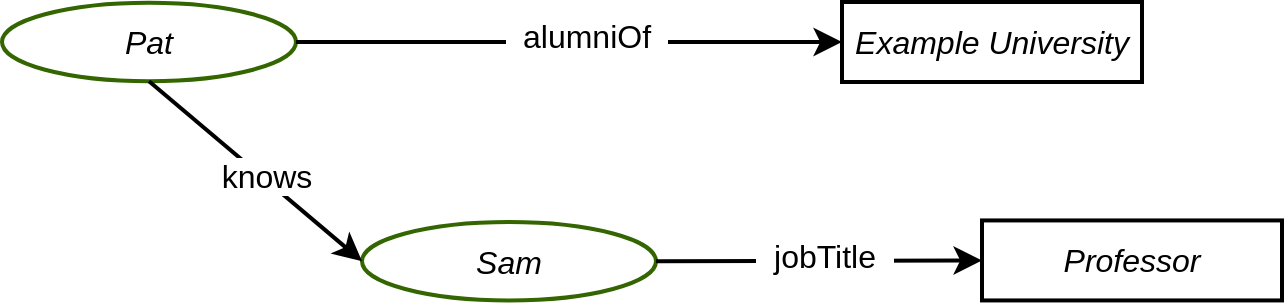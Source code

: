 <mxfile version="24.0.4" type="device">
  <diagram name="Page-1" id="ZRe_wIOORr0k_d4isBBX">
    <mxGraphModel dx="2219" dy="1840" grid="1" gridSize="10" guides="1" tooltips="1" connect="1" arrows="1" fold="1" page="1" pageScale="1" pageWidth="1169" pageHeight="827" math="0" shadow="0">
      <root>
        <mxCell id="0" />
        <mxCell id="1" parent="0" />
        <UserObject label="&lt;i&gt;&lt;font color=&quot;#000000&quot;&gt;Pat&lt;/font&gt;&lt;/i&gt;" id="I-3xDNqU13IutiKupr62-4">
          <mxCell style="ellipse;whiteSpace=wrap;html=1;fontSize=16;fillColor=none;strokeWidth=2;strokeColor=#336600;" parent="1" vertex="1">
            <mxGeometry x="-930" y="-449.61" width="147" height="39.22" as="geometry" />
          </mxCell>
        </UserObject>
        <UserObject label="&lt;i&gt;&lt;font color=&quot;#000000&quot;&gt;Example University&lt;/font&gt;&lt;/i&gt;" id="I-3xDNqU13IutiKupr62-12">
          <mxCell style="rounded=0;whiteSpace=wrap;html=1;fontSize=16;fillColor=none;strokeWidth=2;" parent="1" vertex="1">
            <mxGeometry x="-510" y="-450" width="150" height="40" as="geometry" />
          </mxCell>
        </UserObject>
        <mxCell id="I-3xDNqU13IutiKupr62-27" value="" style="endArrow=classic;html=1;rounded=0;fontSize=12;startSize=8;endSize=8;curved=1;entryX=0;entryY=0.5;entryDx=0;entryDy=0;exitX=1;exitY=0.5;exitDx=0;exitDy=0;strokeWidth=2;fontStyle=2" parent="1" edge="1">
          <mxGeometry width="50" height="50" relative="1" as="geometry">
            <mxPoint x="-783.0" y="-430.0" as="sourcePoint" />
            <mxPoint x="-510" y="-430" as="targetPoint" />
          </mxGeometry>
        </mxCell>
        <mxCell id="I-3xDNqU13IutiKupr62-28" value="&amp;nbsp; alumniOf&amp;nbsp;&amp;nbsp;" style="edgeLabel;html=1;align=center;verticalAlign=middle;resizable=0;points=[];fontSize=16;" parent="I-3xDNqU13IutiKupr62-27" vertex="1" connectable="0">
          <mxGeometry x="0.135" y="-2" relative="1" as="geometry">
            <mxPoint x="-10" y="-5" as="offset" />
          </mxGeometry>
        </mxCell>
        <UserObject label="&lt;i&gt;&lt;font color=&quot;#000000&quot;&gt;Sam&lt;/font&gt;&lt;/i&gt;" id="0RvG0JXg9gKrVT7jjSYo-1">
          <mxCell style="ellipse;whiteSpace=wrap;html=1;fontSize=16;fillColor=none;strokeWidth=2;strokeColor=#336600;" vertex="1" parent="1">
            <mxGeometry x="-750" y="-340" width="147" height="39.22" as="geometry" />
          </mxCell>
        </UserObject>
        <UserObject label="&lt;i&gt;&lt;font color=&quot;#000000&quot;&gt;Professor&lt;/font&gt;&lt;/i&gt;" id="0RvG0JXg9gKrVT7jjSYo-2">
          <mxCell style="rounded=0;whiteSpace=wrap;html=1;fontSize=16;fillColor=none;strokeWidth=2;" vertex="1" parent="1">
            <mxGeometry x="-440" y="-340.78" width="150" height="40" as="geometry" />
          </mxCell>
        </UserObject>
        <mxCell id="0RvG0JXg9gKrVT7jjSYo-3" value="" style="endArrow=classic;html=1;rounded=0;fontSize=12;startSize=8;endSize=8;curved=1;exitX=1;exitY=0.5;exitDx=0;exitDy=0;strokeWidth=2;fontStyle=2;entryX=0;entryY=0.5;entryDx=0;entryDy=0;" edge="1" parent="1" source="0RvG0JXg9gKrVT7jjSYo-1" target="0RvG0JXg9gKrVT7jjSYo-2">
          <mxGeometry width="50" height="50" relative="1" as="geometry">
            <mxPoint x="-584" y="-310" as="sourcePoint" />
            <mxPoint x="-460" y="-330" as="targetPoint" />
          </mxGeometry>
        </mxCell>
        <mxCell id="0RvG0JXg9gKrVT7jjSYo-4" value="&amp;nbsp; jobTitle&amp;nbsp;&amp;nbsp;" style="edgeLabel;html=1;align=center;verticalAlign=middle;resizable=0;points=[];fontSize=16;" vertex="1" connectable="0" parent="0RvG0JXg9gKrVT7jjSYo-3">
          <mxGeometry x="0.135" y="-2" relative="1" as="geometry">
            <mxPoint x="-9" y="-5" as="offset" />
          </mxGeometry>
        </mxCell>
        <mxCell id="0RvG0JXg9gKrVT7jjSYo-5" value="" style="endArrow=classic;html=1;rounded=0;fontSize=12;startSize=8;endSize=8;curved=1;entryX=0;entryY=0.5;entryDx=0;entryDy=0;exitX=0.5;exitY=1;exitDx=0;exitDy=0;strokeWidth=2;fontStyle=2" edge="1" parent="1" source="I-3xDNqU13IutiKupr62-4" target="0RvG0JXg9gKrVT7jjSYo-1">
          <mxGeometry width="50" height="50" relative="1" as="geometry">
            <mxPoint x="-830" y="-250" as="sourcePoint" />
            <mxPoint x="-557" y="-250" as="targetPoint" />
          </mxGeometry>
        </mxCell>
        <mxCell id="0RvG0JXg9gKrVT7jjSYo-6" value="&amp;nbsp;knows&amp;nbsp;" style="edgeLabel;html=1;align=center;verticalAlign=middle;resizable=0;points=[];fontSize=16;" vertex="1" connectable="0" parent="0RvG0JXg9gKrVT7jjSYo-5">
          <mxGeometry x="0.135" y="-2" relative="1" as="geometry">
            <mxPoint x="-1" y="-5" as="offset" />
          </mxGeometry>
        </mxCell>
      </root>
    </mxGraphModel>
  </diagram>
</mxfile>
